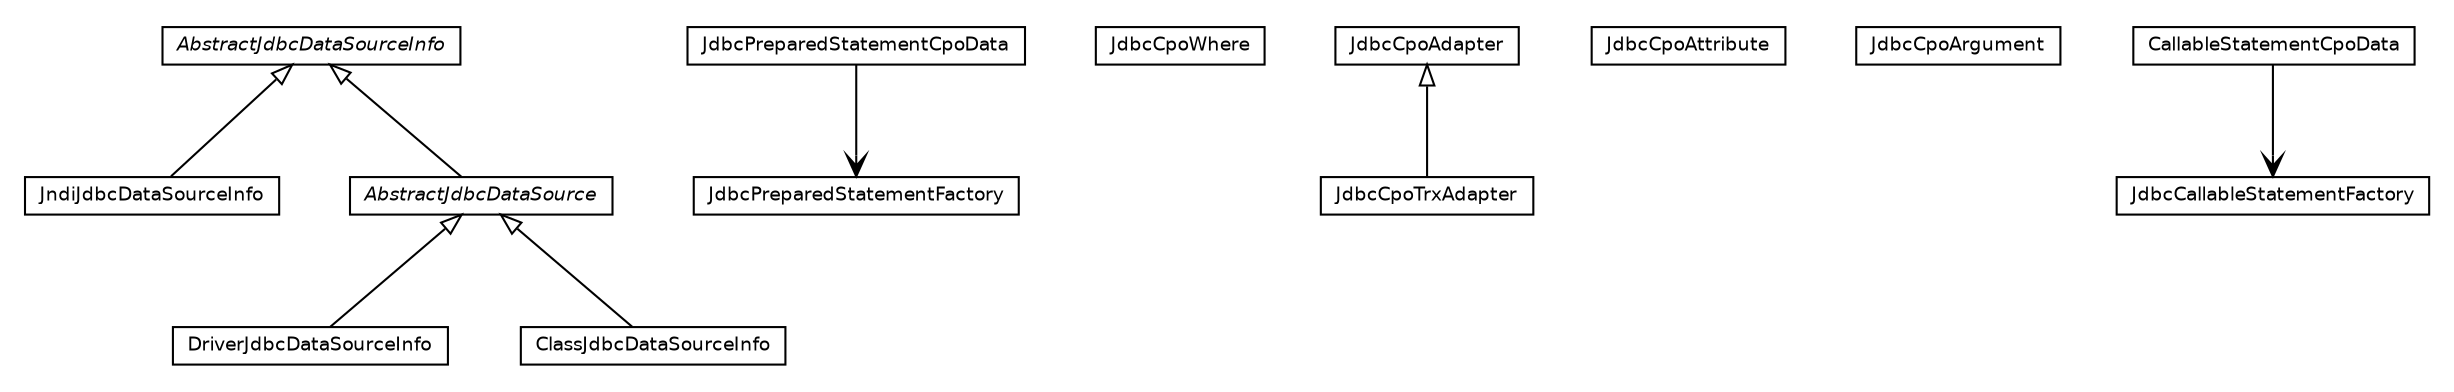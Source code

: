 #!/usr/local/bin/dot
#
# Class diagram 
# Generated by UmlGraph version 4.6 (http://www.spinellis.gr/sw/umlgraph)
#

digraph G {
	edge [fontname="Helvetica",fontsize=10,labelfontname="Helvetica",labelfontsize=10];
	node [fontname="Helvetica",fontsize=10,shape=plaintext];
	// org.synchronoss.cpo.jdbc.JndiJdbcDataSourceInfo
	c3541 [label=<<table border="0" cellborder="1" cellspacing="0" cellpadding="2" port="p" href="./JndiJdbcDataSourceInfo.html">
		<tr><td><table border="0" cellspacing="0" cellpadding="1">
			<tr><td> JndiJdbcDataSourceInfo </td></tr>
		</table></td></tr>
		</table>>, fontname="Helvetica", fontcolor="black", fontsize=9.0];
	// org.synchronoss.cpo.jdbc.JdbcPreparedStatementFactory
	c3542 [label=<<table border="0" cellborder="1" cellspacing="0" cellpadding="2" port="p" href="./JdbcPreparedStatementFactory.html">
		<tr><td><table border="0" cellspacing="0" cellpadding="1">
			<tr><td> JdbcPreparedStatementFactory </td></tr>
		</table></td></tr>
		</table>>, fontname="Helvetica", fontcolor="black", fontsize=9.0];
	// org.synchronoss.cpo.jdbc.JdbcPreparedStatementCpoData
	c3543 [label=<<table border="0" cellborder="1" cellspacing="0" cellpadding="2" port="p" href="./JdbcPreparedStatementCpoData.html">
		<tr><td><table border="0" cellspacing="0" cellpadding="1">
			<tr><td> JdbcPreparedStatementCpoData </td></tr>
		</table></td></tr>
		</table>>, fontname="Helvetica", fontcolor="black", fontsize=9.0];
	// org.synchronoss.cpo.jdbc.JdbcCpoWhere
	c3544 [label=<<table border="0" cellborder="1" cellspacing="0" cellpadding="2" port="p" href="./JdbcCpoWhere.html">
		<tr><td><table border="0" cellspacing="0" cellpadding="1">
			<tr><td> JdbcCpoWhere </td></tr>
		</table></td></tr>
		</table>>, fontname="Helvetica", fontcolor="black", fontsize=9.0];
	// org.synchronoss.cpo.jdbc.JdbcCpoTrxAdapter
	c3545 [label=<<table border="0" cellborder="1" cellspacing="0" cellpadding="2" port="p" href="./JdbcCpoTrxAdapter.html">
		<tr><td><table border="0" cellspacing="0" cellpadding="1">
			<tr><td> JdbcCpoTrxAdapter </td></tr>
		</table></td></tr>
		</table>>, fontname="Helvetica", fontcolor="black", fontsize=9.0];
	// org.synchronoss.cpo.jdbc.JdbcCpoAttribute
	c3546 [label=<<table border="0" cellborder="1" cellspacing="0" cellpadding="2" port="p" href="./JdbcCpoAttribute.html">
		<tr><td><table border="0" cellspacing="0" cellpadding="1">
			<tr><td> JdbcCpoAttribute </td></tr>
		</table></td></tr>
		</table>>, fontname="Helvetica", fontcolor="black", fontsize=9.0];
	// org.synchronoss.cpo.jdbc.JdbcCpoArgument
	c3547 [label=<<table border="0" cellborder="1" cellspacing="0" cellpadding="2" port="p" href="./JdbcCpoArgument.html">
		<tr><td><table border="0" cellspacing="0" cellpadding="1">
			<tr><td> JdbcCpoArgument </td></tr>
		</table></td></tr>
		</table>>, fontname="Helvetica", fontcolor="black", fontsize=9.0];
	// org.synchronoss.cpo.jdbc.JdbcCpoAdapter
	c3548 [label=<<table border="0" cellborder="1" cellspacing="0" cellpadding="2" port="p" href="./JdbcCpoAdapter.html">
		<tr><td><table border="0" cellspacing="0" cellpadding="1">
			<tr><td> JdbcCpoAdapter </td></tr>
		</table></td></tr>
		</table>>, fontname="Helvetica", fontcolor="black", fontsize=9.0];
	// org.synchronoss.cpo.jdbc.JdbcCallableStatementFactory
	c3549 [label=<<table border="0" cellborder="1" cellspacing="0" cellpadding="2" port="p" href="./JdbcCallableStatementFactory.html">
		<tr><td><table border="0" cellspacing="0" cellpadding="1">
			<tr><td> JdbcCallableStatementFactory </td></tr>
		</table></td></tr>
		</table>>, fontname="Helvetica", fontcolor="black", fontsize=9.0];
	// org.synchronoss.cpo.jdbc.DriverJdbcDataSourceInfo
	c3550 [label=<<table border="0" cellborder="1" cellspacing="0" cellpadding="2" port="p" href="./DriverJdbcDataSourceInfo.html">
		<tr><td><table border="0" cellspacing="0" cellpadding="1">
			<tr><td> DriverJdbcDataSourceInfo </td></tr>
		</table></td></tr>
		</table>>, fontname="Helvetica", fontcolor="black", fontsize=9.0];
	// org.synchronoss.cpo.jdbc.ClassJdbcDataSourceInfo
	c3551 [label=<<table border="0" cellborder="1" cellspacing="0" cellpadding="2" port="p" href="./ClassJdbcDataSourceInfo.html">
		<tr><td><table border="0" cellspacing="0" cellpadding="1">
			<tr><td> ClassJdbcDataSourceInfo </td></tr>
		</table></td></tr>
		</table>>, fontname="Helvetica", fontcolor="black", fontsize=9.0];
	// org.synchronoss.cpo.jdbc.CallableStatementCpoData
	c3552 [label=<<table border="0" cellborder="1" cellspacing="0" cellpadding="2" port="p" href="./CallableStatementCpoData.html">
		<tr><td><table border="0" cellspacing="0" cellpadding="1">
			<tr><td> CallableStatementCpoData </td></tr>
		</table></td></tr>
		</table>>, fontname="Helvetica", fontcolor="black", fontsize=9.0];
	// org.synchronoss.cpo.jdbc.AbstractJdbcDataSourceInfo
	c3553 [label=<<table border="0" cellborder="1" cellspacing="0" cellpadding="2" port="p" href="./AbstractJdbcDataSourceInfo.html">
		<tr><td><table border="0" cellspacing="0" cellpadding="1">
			<tr><td><font face="Helvetica-Oblique"> AbstractJdbcDataSourceInfo </font></td></tr>
		</table></td></tr>
		</table>>, fontname="Helvetica", fontcolor="black", fontsize=9.0];
	// org.synchronoss.cpo.jdbc.AbstractJdbcDataSource
	c3554 [label=<<table border="0" cellborder="1" cellspacing="0" cellpadding="2" port="p" href="./AbstractJdbcDataSource.html">
		<tr><td><table border="0" cellspacing="0" cellpadding="1">
			<tr><td><font face="Helvetica-Oblique"> AbstractJdbcDataSource </font></td></tr>
		</table></td></tr>
		</table>>, fontname="Helvetica", fontcolor="black", fontsize=9.0];
	//org.synchronoss.cpo.jdbc.JndiJdbcDataSourceInfo extends org.synchronoss.cpo.jdbc.AbstractJdbcDataSourceInfo
	c3553:p -> c3541:p [dir=back,arrowtail=empty];
	//org.synchronoss.cpo.jdbc.JdbcCpoTrxAdapter extends org.synchronoss.cpo.jdbc.JdbcCpoAdapter
	c3548:p -> c3545:p [dir=back,arrowtail=empty];
	//org.synchronoss.cpo.jdbc.DriverJdbcDataSourceInfo extends org.synchronoss.cpo.jdbc.AbstractJdbcDataSource
	c3554:p -> c3550:p [dir=back,arrowtail=empty];
	//org.synchronoss.cpo.jdbc.ClassJdbcDataSourceInfo extends org.synchronoss.cpo.jdbc.AbstractJdbcDataSource
	c3554:p -> c3551:p [dir=back,arrowtail=empty];
	//org.synchronoss.cpo.jdbc.AbstractJdbcDataSource extends org.synchronoss.cpo.jdbc.AbstractJdbcDataSourceInfo
	c3553:p -> c3554:p [dir=back,arrowtail=empty];
	// org.synchronoss.cpo.jdbc.JdbcPreparedStatementCpoData NAVASSOC org.synchronoss.cpo.jdbc.JdbcPreparedStatementFactory
	c3543:p -> c3542:p [taillabel="", label="", headlabel="", fontname="Helvetica", fontcolor="black", fontsize=10.0, color="black", arrowhead=open];
	// org.synchronoss.cpo.jdbc.CallableStatementCpoData NAVASSOC org.synchronoss.cpo.jdbc.JdbcCallableStatementFactory
	c3552:p -> c3549:p [taillabel="", label="", headlabel="", fontname="Helvetica", fontcolor="black", fontsize=10.0, color="black", arrowhead=open];
}

